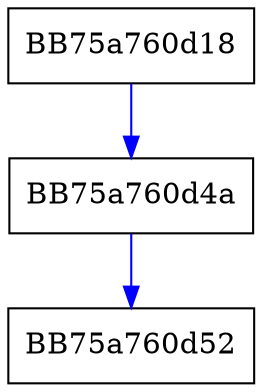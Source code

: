 digraph createInstance {
  node [shape="box"];
  graph [splines=ortho];
  BB75a760d18 -> BB75a760d4a [color="blue"];
  BB75a760d4a -> BB75a760d52 [color="blue"];
}